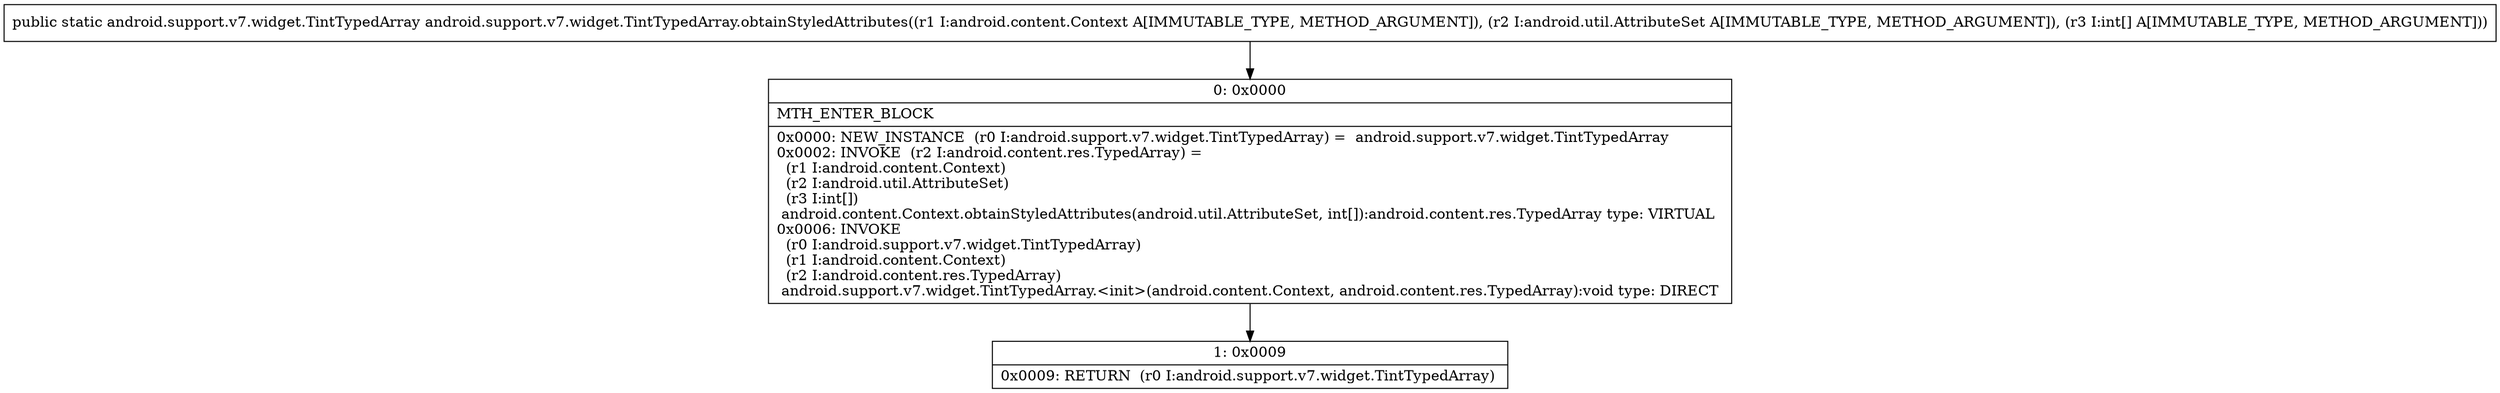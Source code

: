 digraph "CFG forandroid.support.v7.widget.TintTypedArray.obtainStyledAttributes(Landroid\/content\/Context;Landroid\/util\/AttributeSet;[I)Landroid\/support\/v7\/widget\/TintTypedArray;" {
Node_0 [shape=record,label="{0\:\ 0x0000|MTH_ENTER_BLOCK\l|0x0000: NEW_INSTANCE  (r0 I:android.support.v7.widget.TintTypedArray) =  android.support.v7.widget.TintTypedArray \l0x0002: INVOKE  (r2 I:android.content.res.TypedArray) = \l  (r1 I:android.content.Context)\l  (r2 I:android.util.AttributeSet)\l  (r3 I:int[])\l android.content.Context.obtainStyledAttributes(android.util.AttributeSet, int[]):android.content.res.TypedArray type: VIRTUAL \l0x0006: INVOKE  \l  (r0 I:android.support.v7.widget.TintTypedArray)\l  (r1 I:android.content.Context)\l  (r2 I:android.content.res.TypedArray)\l android.support.v7.widget.TintTypedArray.\<init\>(android.content.Context, android.content.res.TypedArray):void type: DIRECT \l}"];
Node_1 [shape=record,label="{1\:\ 0x0009|0x0009: RETURN  (r0 I:android.support.v7.widget.TintTypedArray) \l}"];
MethodNode[shape=record,label="{public static android.support.v7.widget.TintTypedArray android.support.v7.widget.TintTypedArray.obtainStyledAttributes((r1 I:android.content.Context A[IMMUTABLE_TYPE, METHOD_ARGUMENT]), (r2 I:android.util.AttributeSet A[IMMUTABLE_TYPE, METHOD_ARGUMENT]), (r3 I:int[] A[IMMUTABLE_TYPE, METHOD_ARGUMENT])) }"];
MethodNode -> Node_0;
Node_0 -> Node_1;
}

